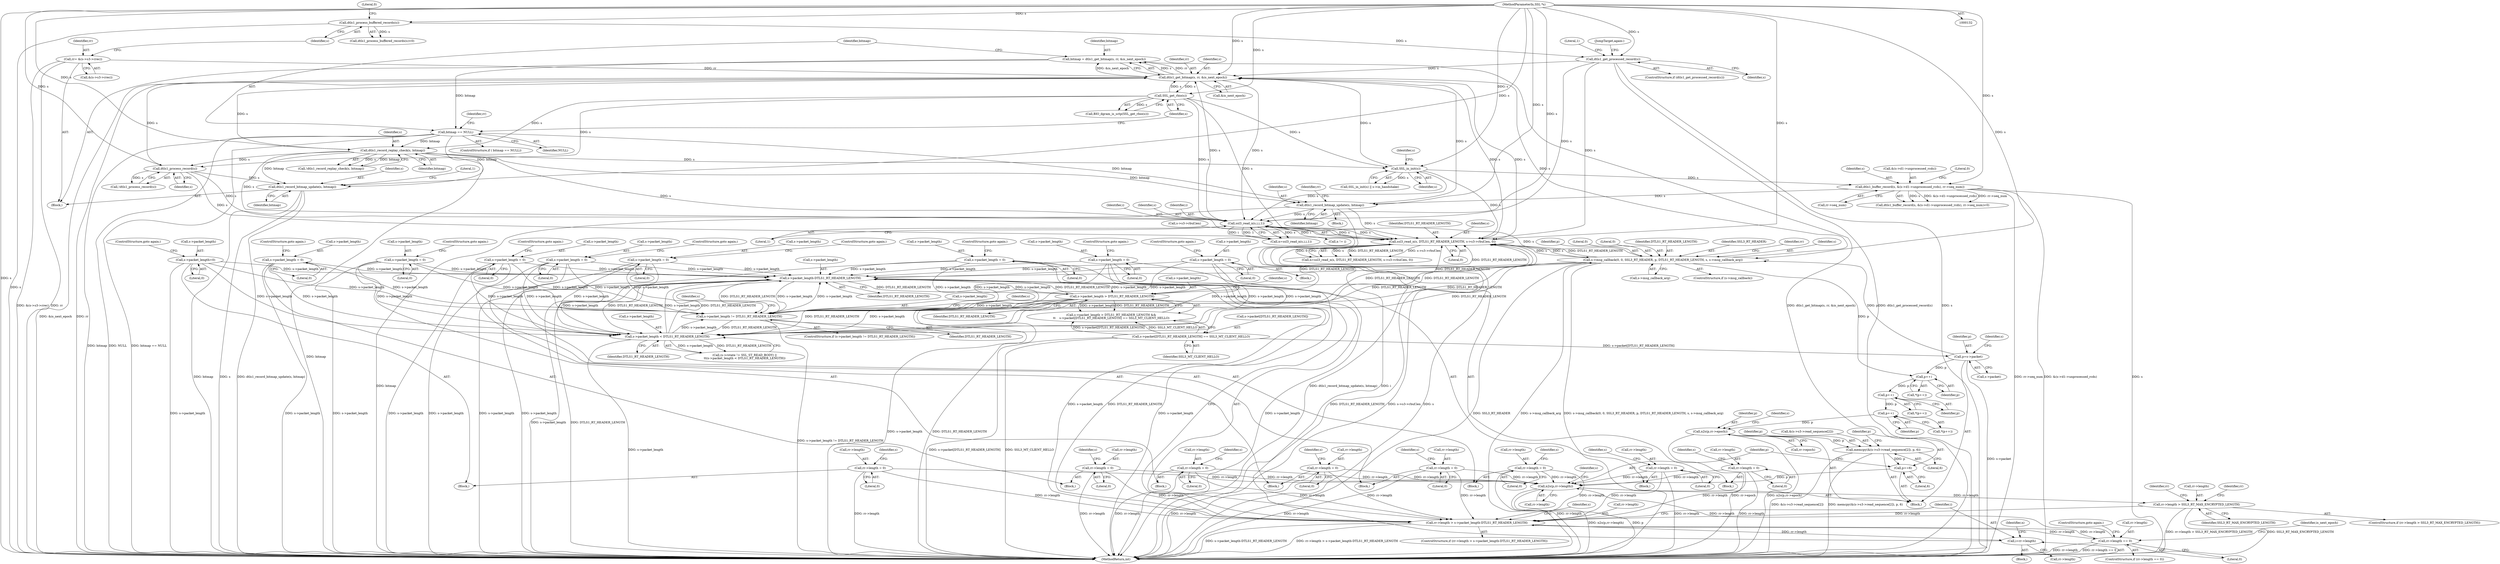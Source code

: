 digraph "0_openssl_103b171d8fc282ef435f8de9afbf7782e312961f_0@API" {
"1000539" [label="(Call,dtls1_record_bitmap_update(s, bitmap))"];
"1000525" [label="(Call,dtls1_process_record(s))"];
"1000420" [label="(Call,SSL_get_rbio(s))"];
"1000396" [label="(Call,dtls1_get_bitmap(s, rr, &is_next_epoch))"];
"1000368" [label="(Call,ssl3_read_n(s,i,i,1))"];
"1000184" [label="(Call,ssl3_read_n(s, DTLS1_RT_HEADER_LENGTH, s->s3->rbuf.len, 0))"];
"1000164" [label="(Call,dtls1_get_processed_record(s))"];
"1000157" [label="(Call,dtls1_process_buffered_records(s))"];
"1000133" [label="(MethodParameterIn,SSL *s)"];
"1000452" [label="(Call,dtls1_record_replay_check(s, bitmap))"];
"1000402" [label="(Call,bitmap == NULL)"];
"1000394" [label="(Call,bitmap = dtls1_get_bitmap(s, rr, &is_next_epoch))"];
"1000228" [label="(Call,s->msg_callback(0, 0, SSL3_RT_HEADER, p, DTLS1_RT_HEADER_LENGTH, s, s->msg_callback_arg))"];
"1000219" [label="(Call,p=s->packet)"];
"1000444" [label="(Call,s->packet[DTLS1_RT_HEADER_LENGTH] == SSL3_MT_CLIENT_HELLO)"];
"1000202" [label="(Call,s->packet_length != DTLS1_RT_HEADER_LENGTH)"];
"1000355" [label="(Call,s->packet_length-DTLS1_RT_HEADER_LENGTH)"];
"1000208" [label="(Call,s->packet_length = 0)"];
"1000383" [label="(Call,s->packet_length = 0)"];
"1000304" [label="(Call,s->packet_length = 0)"];
"1000517" [label="(Call,s->packet_length = 0)"];
"1000533" [label="(Call,s->packet_length = 0)"];
"1000461" [label="(Call,s->packet_length=0)"];
"1000176" [label="(Call,s->packet_length < DTLS1_RT_HEADER_LENGTH)"];
"1000326" [label="(Call,s->packet_length = 0)"];
"1000344" [label="(Call,s->packet_length = 0)"];
"1000411" [label="(Call,s->packet_length = 0)"];
"1000439" [label="(Call,s->packet_length > DTLS1_RT_HEADER_LENGTH)"];
"1000480" [label="(Call,SSL_in_init(s))"];
"1000509" [label="(Call,dtls1_record_bitmap_update(s, bitmap))"];
"1000494" [label="(Call,dtls1_buffer_record(s, &(s->d1->unprocessed_rcds), rr->seq_num))"];
"1000361" [label="(Call,i=rr->length)"];
"1000351" [label="(Call,rr->length > s->packet_length-DTLS1_RT_HEADER_LENGTH)"];
"1000333" [label="(Call,rr->length > SSL3_RT_MAX_ENCRYPTED_LENGTH)"];
"1000281" [label="(Call,n2s(p,rr->length))"];
"1000278" [label="(Call,p+=6)"];
"1000267" [label="(Call,memcpy(&(s->s3->read_sequence[2]), p, 6))"];
"1000262" [label="(Call,n2s(p,rr->epoch))"];
"1000253" [label="(Call,p++)"];
"1000248" [label="(Call,p++)"];
"1000243" [label="(Call,p++)"];
"1000456" [label="(Call,rr->length = 0)"];
"1000512" [label="(Call,rr->length = 0)"];
"1000406" [label="(Call,rr->length = 0)"];
"1000378" [label="(Call,rr->length = 0)"];
"1000468" [label="(Call,rr->length == 0)"];
"1000528" [label="(Call,rr->length = 0)"];
"1000299" [label="(Call,rr->length = 0)"];
"1000339" [label="(Call,rr->length = 0)"];
"1000321" [label="(Call,rr->length = 0)"];
"1000147" [label="(Call,rr= &(s->s3->rrec))"];
"1000219" [label="(Call,p=s->packet)"];
"1000263" [label="(Identifier,p)"];
"1000249" [label="(Identifier,p)"];
"1000163" [label="(ControlStructure,if (dtls1_get_processed_record(s)))"];
"1000156" [label="(Call,dtls1_process_buffered_records(s)<0)"];
"1000461" [label="(Call,s->packet_length=0)"];
"1000272" [label="(Identifier,s)"];
"1000371" [label="(Identifier,i)"];
"1000384" [label="(Call,s->packet_length)"];
"1000538" [label="(ControlStructure,goto again;)"];
"1000378" [label="(Call,rr->length = 0)"];
"1000320" [label="(Block,)"];
"1000303" [label="(Literal,0)"];
"1000213" [label="(ControlStructure,goto again;)"];
"1000280" [label="(Literal,6)"];
"1000176" [label="(Call,s->packet_length < DTLS1_RT_HEADER_LENGTH)"];
"1000360" [label="(Block,)"];
"1000232" [label="(Identifier,p)"];
"1000406" [label="(Call,rr->length = 0)"];
"1000394" [label="(Call,bitmap = dtls1_get_bitmap(s, rr, &is_next_epoch))"];
"1000229" [label="(Literal,0)"];
"1000165" [label="(Identifier,s)"];
"1000529" [label="(Call,rr->length)"];
"1000377" [label="(Block,)"];
"1000473" [label="(ControlStructure,goto again;)"];
"1000281" [label="(Call,n2s(p,rr->length))"];
"1000514" [label="(Identifier,rr)"];
"1000254" [label="(Identifier,p)"];
"1000407" [label="(Call,rr->length)"];
"1000439" [label="(Call,s->packet_length > DTLS1_RT_HEADER_LENGTH)"];
"1000134" [label="(Block,)"];
"1000304" [label="(Call,s->packet_length = 0)"];
"1000527" [label="(Block,)"];
"1000345" [label="(Call,s->packet_length)"];
"1000396" [label="(Call,dtls1_get_bitmap(s, rr, &is_next_epoch))"];
"1000440" [label="(Call,s->packet_length)"];
"1000398" [label="(Identifier,rr)"];
"1000230" [label="(Literal,0)"];
"1000391" [label="(Identifier,s)"];
"1000282" [label="(Identifier,p)"];
"1000419" [label="(Call,BIO_dgram_is_sctp(SSL_get_rbio(s)))"];
"1000410" [label="(Literal,0)"];
"1000366" [label="(Call,n=ssl3_read_n(s,i,i,1))"];
"1000278" [label="(Call,p+=6)"];
"1000469" [label="(Call,rr->length)"];
"1000344" [label="(Call,s->packet_length = 0)"];
"1000537" [label="(Literal,0)"];
"1000369" [label="(Identifier,s)"];
"1000349" [label="(ControlStructure,goto again;)"];
"1000186" [label="(Identifier,DTLS1_RT_HEADER_LENGTH)"];
"1000327" [label="(Call,s->packet_length)"];
"1000463" [label="(Identifier,s)"];
"1000147" [label="(Call,rr= &(s->s3->rrec))"];
"1000534" [label="(Call,s->packet_length)"];
"1000438" [label="(Call,s->packet_length > DTLS1_RT_HEADER_LENGTH &&\n\t\t    s->packet[DTLS1_RT_HEADER_LENGTH] == SSL3_MT_CLIENT_HELLO)"];
"1000212" [label="(Literal,0)"];
"1000356" [label="(Call,s->packet_length)"];
"1000512" [label="(Call,rr->length = 0)"];
"1000479" [label="(Call,SSL_in_init(s) || s->in_handshake)"];
"1000495" [label="(Identifier,s)"];
"1000540" [label="(Identifier,s)"];
"1000228" [label="(Call,s->msg_callback(0, 0, SSL3_RT_HEADER, p, DTLS1_RT_HEADER_LENGTH, s, s->msg_callback_arg))"];
"1000306" [label="(Identifier,s)"];
"1000361" [label="(Call,i=rr->length)"];
"1000493" [label="(Call,dtls1_buffer_record(s, &(s->d1->unprocessed_rcds), rr->seq_num)<0)"];
"1000522" [label="(ControlStructure,goto again;)"];
"1000185" [label="(Identifier,s)"];
"1000300" [label="(Call,rr->length)"];
"1000374" [label="(Call,n != i)"];
"1000454" [label="(Identifier,bitmap)"];
"1000518" [label="(Call,s->packet_length)"];
"1000382" [label="(Literal,0)"];
"1000340" [label="(Call,rr->length)"];
"1000243" [label="(Call,p++)"];
"1000528" [label="(Call,rr->length = 0)"];
"1000532" [label="(Literal,0)"];
"1000475" [label="(Identifier,is_next_epoch)"];
"1000177" [label="(Call,s->packet_length)"];
"1000277" [label="(Literal,6)"];
"1000328" [label="(Identifier,s)"];
"1000203" [label="(Call,s->packet_length)"];
"1000148" [label="(Identifier,rr)"];
"1000170" [label="(Call,(s->rstate != SSL_ST_READ_BODY) ||\n\t\t(s->packet_length < DTLS1_RT_HEADER_LENGTH))"];
"1000339" [label="(Call,rr->length = 0)"];
"1000541" [label="(Identifier,bitmap)"];
"1000309" [label="(ControlStructure,goto again;)"];
"1000535" [label="(Identifier,s)"];
"1000367" [label="(Identifier,n)"];
"1000456" [label="(Call,rr->length = 0)"];
"1000283" [label="(Call,rr->length)"];
"1000299" [label="(Call,rr->length = 0)"];
"1000167" [label="(Literal,1)"];
"1000468" [label="(Call,rr->length == 0)"];
"1000412" [label="(Call,s->packet_length)"];
"1000149" [label="(Call,&(s->s3->rrec))"];
"1000363" [label="(Call,rr->length)"];
"1000510" [label="(Identifier,s)"];
"1000350" [label="(ControlStructure,if (rr->length > s->packet_length-DTLS1_RT_HEADER_LENGTH))"];
"1000164" [label="(Call,dtls1_get_processed_record(s))"];
"1000184" [label="(Call,ssl3_read_n(s, DTLS1_RT_HEADER_LENGTH, s->s3->rbuf.len, 0))"];
"1000411" [label="(Call,s->packet_length = 0)"];
"1000385" [label="(Identifier,s)"];
"1000182" [label="(Call,n=ssl3_read_n(s, DTLS1_RT_HEADER_LENGTH, s->s3->rbuf.len, 0))"];
"1000359" [label="(Identifier,DTLS1_RT_HEADER_LENGTH)"];
"1000346" [label="(Identifier,s)"];
"1000233" [label="(Identifier,DTLS1_RT_HEADER_LENGTH)"];
"1000399" [label="(Call,&is_next_epoch)"];
"1000343" [label="(Literal,0)"];
"1000452" [label="(Call,dtls1_record_replay_check(s, bitmap))"];
"1000526" [label="(Identifier,s)"];
"1000362" [label="(Identifier,i)"];
"1000221" [label="(Call,s->packet)"];
"1000207" [label="(Block,)"];
"1000235" [label="(Call,s->msg_callback_arg)"];
"1000332" [label="(ControlStructure,if (rr->length > SSL3_RT_MAX_ENCRYPTED_LENGTH))"];
"1000244" [label="(Identifier,p)"];
"1000267" [label="(Call,memcpy(&(s->s3->read_sequence[2]), p, 6))"];
"1000421" [label="(Identifier,s)"];
"1000298" [label="(Block,)"];
"1000483" [label="(Identifier,s)"];
"1000333" [label="(Call,rr->length > SSL3_RT_MAX_ENCRYPTED_LENGTH)"];
"1000231" [label="(Identifier,SSL3_RT_HEADER)"];
"1000387" [label="(Literal,0)"];
"1000451" [label="(Call,!dtls1_record_replay_check(s, bitmap))"];
"1000240" [label="(Identifier,rr)"];
"1000268" [label="(Call,&(s->s3->read_sequence[2]))"];
"1000157" [label="(Call,dtls1_process_buffered_records(s))"];
"1000403" [label="(Identifier,bitmap)"];
"1000401" [label="(ControlStructure,if ( bitmap == NULL))"];
"1000224" [label="(ControlStructure,if (s->msg_callback))"];
"1000457" [label="(Call,rr->length)"];
"1000494" [label="(Call,dtls1_buffer_record(s, &(s->d1->unprocessed_rcds), rr->seq_num))"];
"1000370" [label="(Identifier,i)"];
"1000158" [label="(Identifier,s)"];
"1000352" [label="(Call,rr->length)"];
"1000187" [label="(Call,s->s3->rbuf.len)"];
"1000201" [label="(ControlStructure,if (s->packet_length != DTLS1_RT_HEADER_LENGTH))"];
"1000481" [label="(Identifier,s)"];
"1000413" [label="(Identifier,s)"];
"1000279" [label="(Identifier,p)"];
"1000496" [label="(Call,&(s->d1->unprocessed_rcds))"];
"1000395" [label="(Identifier,bitmap)"];
"1000247" [label="(Call,*(p++))"];
"1000209" [label="(Call,s->packet_length)"];
"1000450" [label="(Identifier,SSL3_MT_CLIENT_HELLO)"];
"1000168" [label="(JumpTarget,again:)"];
"1000480" [label="(Call,SSL_in_init(s))"];
"1000445" [label="(Call,s->packet[DTLS1_RT_HEADER_LENGTH])"];
"1000181" [label="(Block,)"];
"1000264" [label="(Call,rr->epoch)"];
"1000330" [label="(Literal,0)"];
"1000338" [label="(Block,)"];
"1000348" [label="(Literal,0)"];
"1000472" [label="(Literal,0)"];
"1000322" [label="(Call,rr->length)"];
"1000159" [label="(Literal,0)"];
"1000206" [label="(Identifier,DTLS1_RT_HEADER_LENGTH)"];
"1000443" [label="(Identifier,DTLS1_RT_HEADER_LENGTH)"];
"1000466" [label="(ControlStructure,goto again;)"];
"1000519" [label="(Identifier,s)"];
"1000467" [label="(ControlStructure,if (rr->length == 0))"];
"1000220" [label="(Identifier,p)"];
"1000325" [label="(Literal,0)"];
"1000453" [label="(Identifier,s)"];
"1000180" [label="(Identifier,DTLS1_RT_HEADER_LENGTH)"];
"1000253" [label="(Call,p++)"];
"1000513" [label="(Call,rr->length)"];
"1000509" [label="(Call,dtls1_record_bitmap_update(s, bitmap))"];
"1000351" [label="(Call,rr->length > s->packet_length-DTLS1_RT_HEADER_LENGTH)"];
"1000460" [label="(Literal,0)"];
"1000524" [label="(Call,!dtls1_process_record(s))"];
"1000234" [label="(Identifier,s)"];
"1000202" [label="(Call,s->packet_length != DTLS1_RT_HEADER_LENGTH)"];
"1000388" [label="(ControlStructure,goto again;)"];
"1000476" [label="(Block,)"];
"1000248" [label="(Call,p++)"];
"1000543" [label="(Literal,1)"];
"1000491" [label="(Block,)"];
"1000397" [label="(Identifier,s)"];
"1000539" [label="(Call,dtls1_record_bitmap_update(s, bitmap))"];
"1000326" [label="(Call,s->packet_length = 0)"];
"1000331" [label="(ControlStructure,goto again;)"];
"1000415" [label="(Literal,0)"];
"1000194" [label="(Literal,0)"];
"1000416" [label="(ControlStructure,goto again;)"];
"1000465" [label="(Literal,0)"];
"1000447" [label="(Identifier,s)"];
"1000517" [label="(Call,s->packet_length = 0)"];
"1000216" [label="(Identifier,s)"];
"1000402" [label="(Call,bitmap == NULL)"];
"1000334" [label="(Call,rr->length)"];
"1000444" [label="(Call,s->packet[DTLS1_RT_HEADER_LENGTH] == SSL3_MT_CLIENT_HELLO)"];
"1000525" [label="(Call,dtls1_process_record(s))"];
"1000516" [label="(Literal,0)"];
"1000383" [label="(Call,s->packet_length = 0)"];
"1000242" [label="(Call,*(p++))"];
"1000511" [label="(Identifier,bitmap)"];
"1000502" [label="(Call,rr->seq_num)"];
"1000262" [label="(Call,n2s(p,rr->epoch))"];
"1000210" [label="(Identifier,s)"];
"1000133" [label="(MethodParameterIn,SSL *s)"];
"1000372" [label="(Literal,1)"];
"1000305" [label="(Call,s->packet_length)"];
"1000289" [label="(Identifier,s)"];
"1000404" [label="(Identifier,NULL)"];
"1000533" [label="(Call,s->packet_length = 0)"];
"1000341" [label="(Identifier,rr)"];
"1000462" [label="(Call,s->packet_length)"];
"1000208" [label="(Call,s->packet_length = 0)"];
"1000544" [label="(MethodReturn,int)"];
"1000408" [label="(Identifier,rr)"];
"1000308" [label="(Literal,0)"];
"1000337" [label="(Identifier,SSL3_RT_MAX_ENCRYPTED_LENGTH)"];
"1000355" [label="(Call,s->packet_length-DTLS1_RT_HEADER_LENGTH)"];
"1000379" [label="(Call,rr->length)"];
"1000321" [label="(Call,rr->length = 0)"];
"1000505" [label="(Literal,0)"];
"1000252" [label="(Call,*(p++))"];
"1000353" [label="(Identifier,rr)"];
"1000276" [label="(Identifier,p)"];
"1000521" [label="(Literal,0)"];
"1000226" [label="(Identifier,s)"];
"1000420" [label="(Call,SSL_get_rbio(s))"];
"1000368" [label="(Call,ssl3_read_n(s,i,i,1))"];
"1000455" [label="(Block,)"];
"1000405" [label="(Block,)"];
"1000539" -> "1000134"  [label="AST: "];
"1000539" -> "1000541"  [label="CFG: "];
"1000540" -> "1000539"  [label="AST: "];
"1000541" -> "1000539"  [label="AST: "];
"1000543" -> "1000539"  [label="CFG: "];
"1000539" -> "1000544"  [label="DDG: s"];
"1000539" -> "1000544"  [label="DDG: dtls1_record_bitmap_update(s, bitmap)"];
"1000539" -> "1000544"  [label="DDG: bitmap"];
"1000525" -> "1000539"  [label="DDG: s"];
"1000133" -> "1000539"  [label="DDG: s"];
"1000402" -> "1000539"  [label="DDG: bitmap"];
"1000452" -> "1000539"  [label="DDG: bitmap"];
"1000525" -> "1000524"  [label="AST: "];
"1000525" -> "1000526"  [label="CFG: "];
"1000526" -> "1000525"  [label="AST: "];
"1000524" -> "1000525"  [label="CFG: "];
"1000525" -> "1000184"  [label="DDG: s"];
"1000525" -> "1000368"  [label="DDG: s"];
"1000525" -> "1000396"  [label="DDG: s"];
"1000525" -> "1000524"  [label="DDG: s"];
"1000420" -> "1000525"  [label="DDG: s"];
"1000452" -> "1000525"  [label="DDG: s"];
"1000133" -> "1000525"  [label="DDG: s"];
"1000420" -> "1000419"  [label="AST: "];
"1000420" -> "1000421"  [label="CFG: "];
"1000421" -> "1000420"  [label="AST: "];
"1000419" -> "1000420"  [label="CFG: "];
"1000420" -> "1000184"  [label="DDG: s"];
"1000420" -> "1000368"  [label="DDG: s"];
"1000420" -> "1000396"  [label="DDG: s"];
"1000420" -> "1000419"  [label="DDG: s"];
"1000396" -> "1000420"  [label="DDG: s"];
"1000133" -> "1000420"  [label="DDG: s"];
"1000420" -> "1000452"  [label="DDG: s"];
"1000420" -> "1000480"  [label="DDG: s"];
"1000396" -> "1000394"  [label="AST: "];
"1000396" -> "1000399"  [label="CFG: "];
"1000397" -> "1000396"  [label="AST: "];
"1000398" -> "1000396"  [label="AST: "];
"1000399" -> "1000396"  [label="AST: "];
"1000394" -> "1000396"  [label="CFG: "];
"1000396" -> "1000544"  [label="DDG: rr"];
"1000396" -> "1000544"  [label="DDG: &is_next_epoch"];
"1000396" -> "1000184"  [label="DDG: s"];
"1000396" -> "1000368"  [label="DDG: s"];
"1000396" -> "1000394"  [label="DDG: s"];
"1000396" -> "1000394"  [label="DDG: rr"];
"1000396" -> "1000394"  [label="DDG: &is_next_epoch"];
"1000368" -> "1000396"  [label="DDG: s"];
"1000184" -> "1000396"  [label="DDG: s"];
"1000164" -> "1000396"  [label="DDG: s"];
"1000452" -> "1000396"  [label="DDG: s"];
"1000228" -> "1000396"  [label="DDG: s"];
"1000480" -> "1000396"  [label="DDG: s"];
"1000509" -> "1000396"  [label="DDG: s"];
"1000133" -> "1000396"  [label="DDG: s"];
"1000147" -> "1000396"  [label="DDG: rr"];
"1000368" -> "1000366"  [label="AST: "];
"1000368" -> "1000372"  [label="CFG: "];
"1000369" -> "1000368"  [label="AST: "];
"1000370" -> "1000368"  [label="AST: "];
"1000371" -> "1000368"  [label="AST: "];
"1000372" -> "1000368"  [label="AST: "];
"1000366" -> "1000368"  [label="CFG: "];
"1000368" -> "1000184"  [label="DDG: s"];
"1000368" -> "1000366"  [label="DDG: s"];
"1000368" -> "1000366"  [label="DDG: i"];
"1000368" -> "1000366"  [label="DDG: 1"];
"1000184" -> "1000368"  [label="DDG: s"];
"1000164" -> "1000368"  [label="DDG: s"];
"1000452" -> "1000368"  [label="DDG: s"];
"1000228" -> "1000368"  [label="DDG: s"];
"1000480" -> "1000368"  [label="DDG: s"];
"1000509" -> "1000368"  [label="DDG: s"];
"1000133" -> "1000368"  [label="DDG: s"];
"1000361" -> "1000368"  [label="DDG: i"];
"1000368" -> "1000374"  [label="DDG: i"];
"1000184" -> "1000182"  [label="AST: "];
"1000184" -> "1000194"  [label="CFG: "];
"1000185" -> "1000184"  [label="AST: "];
"1000186" -> "1000184"  [label="AST: "];
"1000187" -> "1000184"  [label="AST: "];
"1000194" -> "1000184"  [label="AST: "];
"1000182" -> "1000184"  [label="CFG: "];
"1000184" -> "1000544"  [label="DDG: DTLS1_RT_HEADER_LENGTH"];
"1000184" -> "1000544"  [label="DDG: s->s3->rbuf.len"];
"1000184" -> "1000544"  [label="DDG: s"];
"1000184" -> "1000182"  [label="DDG: s"];
"1000184" -> "1000182"  [label="DDG: DTLS1_RT_HEADER_LENGTH"];
"1000184" -> "1000182"  [label="DDG: s->s3->rbuf.len"];
"1000184" -> "1000182"  [label="DDG: 0"];
"1000164" -> "1000184"  [label="DDG: s"];
"1000452" -> "1000184"  [label="DDG: s"];
"1000228" -> "1000184"  [label="DDG: s"];
"1000228" -> "1000184"  [label="DDG: DTLS1_RT_HEADER_LENGTH"];
"1000480" -> "1000184"  [label="DDG: s"];
"1000509" -> "1000184"  [label="DDG: s"];
"1000133" -> "1000184"  [label="DDG: s"];
"1000202" -> "1000184"  [label="DDG: DTLS1_RT_HEADER_LENGTH"];
"1000176" -> "1000184"  [label="DDG: DTLS1_RT_HEADER_LENGTH"];
"1000355" -> "1000184"  [label="DDG: DTLS1_RT_HEADER_LENGTH"];
"1000439" -> "1000184"  [label="DDG: DTLS1_RT_HEADER_LENGTH"];
"1000184" -> "1000202"  [label="DDG: DTLS1_RT_HEADER_LENGTH"];
"1000184" -> "1000228"  [label="DDG: s"];
"1000164" -> "1000163"  [label="AST: "];
"1000164" -> "1000165"  [label="CFG: "];
"1000165" -> "1000164"  [label="AST: "];
"1000167" -> "1000164"  [label="CFG: "];
"1000168" -> "1000164"  [label="CFG: "];
"1000164" -> "1000544"  [label="DDG: dtls1_get_processed_record(s)"];
"1000164" -> "1000544"  [label="DDG: s"];
"1000157" -> "1000164"  [label="DDG: s"];
"1000133" -> "1000164"  [label="DDG: s"];
"1000157" -> "1000156"  [label="AST: "];
"1000157" -> "1000158"  [label="CFG: "];
"1000158" -> "1000157"  [label="AST: "];
"1000159" -> "1000157"  [label="CFG: "];
"1000157" -> "1000544"  [label="DDG: s"];
"1000157" -> "1000156"  [label="DDG: s"];
"1000133" -> "1000157"  [label="DDG: s"];
"1000133" -> "1000132"  [label="AST: "];
"1000133" -> "1000544"  [label="DDG: s"];
"1000133" -> "1000228"  [label="DDG: s"];
"1000133" -> "1000452"  [label="DDG: s"];
"1000133" -> "1000480"  [label="DDG: s"];
"1000133" -> "1000494"  [label="DDG: s"];
"1000133" -> "1000509"  [label="DDG: s"];
"1000452" -> "1000451"  [label="AST: "];
"1000452" -> "1000454"  [label="CFG: "];
"1000453" -> "1000452"  [label="AST: "];
"1000454" -> "1000452"  [label="AST: "];
"1000451" -> "1000452"  [label="CFG: "];
"1000452" -> "1000544"  [label="DDG: bitmap"];
"1000452" -> "1000451"  [label="DDG: s"];
"1000452" -> "1000451"  [label="DDG: bitmap"];
"1000402" -> "1000452"  [label="DDG: bitmap"];
"1000452" -> "1000480"  [label="DDG: s"];
"1000452" -> "1000509"  [label="DDG: bitmap"];
"1000402" -> "1000401"  [label="AST: "];
"1000402" -> "1000404"  [label="CFG: "];
"1000403" -> "1000402"  [label="AST: "];
"1000404" -> "1000402"  [label="AST: "];
"1000408" -> "1000402"  [label="CFG: "];
"1000421" -> "1000402"  [label="CFG: "];
"1000402" -> "1000544"  [label="DDG: NULL"];
"1000402" -> "1000544"  [label="DDG: bitmap == NULL"];
"1000402" -> "1000544"  [label="DDG: bitmap"];
"1000394" -> "1000402"  [label="DDG: bitmap"];
"1000402" -> "1000509"  [label="DDG: bitmap"];
"1000394" -> "1000134"  [label="AST: "];
"1000395" -> "1000394"  [label="AST: "];
"1000403" -> "1000394"  [label="CFG: "];
"1000394" -> "1000544"  [label="DDG: dtls1_get_bitmap(s, rr, &is_next_epoch)"];
"1000228" -> "1000224"  [label="AST: "];
"1000228" -> "1000235"  [label="CFG: "];
"1000229" -> "1000228"  [label="AST: "];
"1000230" -> "1000228"  [label="AST: "];
"1000231" -> "1000228"  [label="AST: "];
"1000232" -> "1000228"  [label="AST: "];
"1000233" -> "1000228"  [label="AST: "];
"1000234" -> "1000228"  [label="AST: "];
"1000235" -> "1000228"  [label="AST: "];
"1000240" -> "1000228"  [label="CFG: "];
"1000228" -> "1000544"  [label="DDG: s->msg_callback_arg"];
"1000228" -> "1000544"  [label="DDG: s->msg_callback(0, 0, SSL3_RT_HEADER, p, DTLS1_RT_HEADER_LENGTH, s, s->msg_callback_arg)"];
"1000228" -> "1000544"  [label="DDG: SSL3_RT_HEADER"];
"1000228" -> "1000176"  [label="DDG: DTLS1_RT_HEADER_LENGTH"];
"1000219" -> "1000228"  [label="DDG: p"];
"1000202" -> "1000228"  [label="DDG: DTLS1_RT_HEADER_LENGTH"];
"1000228" -> "1000243"  [label="DDG: p"];
"1000228" -> "1000355"  [label="DDG: DTLS1_RT_HEADER_LENGTH"];
"1000219" -> "1000181"  [label="AST: "];
"1000219" -> "1000221"  [label="CFG: "];
"1000220" -> "1000219"  [label="AST: "];
"1000221" -> "1000219"  [label="AST: "];
"1000226" -> "1000219"  [label="CFG: "];
"1000219" -> "1000544"  [label="DDG: s->packet"];
"1000444" -> "1000219"  [label="DDG: s->packet[DTLS1_RT_HEADER_LENGTH]"];
"1000219" -> "1000243"  [label="DDG: p"];
"1000444" -> "1000438"  [label="AST: "];
"1000444" -> "1000450"  [label="CFG: "];
"1000445" -> "1000444"  [label="AST: "];
"1000450" -> "1000444"  [label="AST: "];
"1000438" -> "1000444"  [label="CFG: "];
"1000444" -> "1000544"  [label="DDG: SSL3_MT_CLIENT_HELLO"];
"1000444" -> "1000544"  [label="DDG: s->packet[DTLS1_RT_HEADER_LENGTH]"];
"1000444" -> "1000438"  [label="DDG: s->packet[DTLS1_RT_HEADER_LENGTH]"];
"1000444" -> "1000438"  [label="DDG: SSL3_MT_CLIENT_HELLO"];
"1000202" -> "1000201"  [label="AST: "];
"1000202" -> "1000206"  [label="CFG: "];
"1000203" -> "1000202"  [label="AST: "];
"1000206" -> "1000202"  [label="AST: "];
"1000210" -> "1000202"  [label="CFG: "];
"1000216" -> "1000202"  [label="CFG: "];
"1000202" -> "1000544"  [label="DDG: s->packet_length != DTLS1_RT_HEADER_LENGTH"];
"1000202" -> "1000176"  [label="DDG: DTLS1_RT_HEADER_LENGTH"];
"1000355" -> "1000202"  [label="DDG: s->packet_length"];
"1000208" -> "1000202"  [label="DDG: s->packet_length"];
"1000383" -> "1000202"  [label="DDG: s->packet_length"];
"1000304" -> "1000202"  [label="DDG: s->packet_length"];
"1000517" -> "1000202"  [label="DDG: s->packet_length"];
"1000533" -> "1000202"  [label="DDG: s->packet_length"];
"1000461" -> "1000202"  [label="DDG: s->packet_length"];
"1000176" -> "1000202"  [label="DDG: s->packet_length"];
"1000326" -> "1000202"  [label="DDG: s->packet_length"];
"1000344" -> "1000202"  [label="DDG: s->packet_length"];
"1000411" -> "1000202"  [label="DDG: s->packet_length"];
"1000439" -> "1000202"  [label="DDG: s->packet_length"];
"1000202" -> "1000355"  [label="DDG: s->packet_length"];
"1000202" -> "1000355"  [label="DDG: DTLS1_RT_HEADER_LENGTH"];
"1000355" -> "1000351"  [label="AST: "];
"1000355" -> "1000359"  [label="CFG: "];
"1000356" -> "1000355"  [label="AST: "];
"1000359" -> "1000355"  [label="AST: "];
"1000351" -> "1000355"  [label="CFG: "];
"1000355" -> "1000544"  [label="DDG: s->packet_length"];
"1000355" -> "1000544"  [label="DDG: DTLS1_RT_HEADER_LENGTH"];
"1000355" -> "1000176"  [label="DDG: s->packet_length"];
"1000355" -> "1000176"  [label="DDG: DTLS1_RT_HEADER_LENGTH"];
"1000355" -> "1000351"  [label="DDG: s->packet_length"];
"1000355" -> "1000351"  [label="DDG: DTLS1_RT_HEADER_LENGTH"];
"1000208" -> "1000355"  [label="DDG: s->packet_length"];
"1000383" -> "1000355"  [label="DDG: s->packet_length"];
"1000304" -> "1000355"  [label="DDG: s->packet_length"];
"1000517" -> "1000355"  [label="DDG: s->packet_length"];
"1000533" -> "1000355"  [label="DDG: s->packet_length"];
"1000461" -> "1000355"  [label="DDG: s->packet_length"];
"1000176" -> "1000355"  [label="DDG: s->packet_length"];
"1000176" -> "1000355"  [label="DDG: DTLS1_RT_HEADER_LENGTH"];
"1000326" -> "1000355"  [label="DDG: s->packet_length"];
"1000344" -> "1000355"  [label="DDG: s->packet_length"];
"1000411" -> "1000355"  [label="DDG: s->packet_length"];
"1000439" -> "1000355"  [label="DDG: s->packet_length"];
"1000439" -> "1000355"  [label="DDG: DTLS1_RT_HEADER_LENGTH"];
"1000355" -> "1000439"  [label="DDG: s->packet_length"];
"1000355" -> "1000439"  [label="DDG: DTLS1_RT_HEADER_LENGTH"];
"1000208" -> "1000207"  [label="AST: "];
"1000208" -> "1000212"  [label="CFG: "];
"1000209" -> "1000208"  [label="AST: "];
"1000212" -> "1000208"  [label="AST: "];
"1000213" -> "1000208"  [label="CFG: "];
"1000208" -> "1000544"  [label="DDG: s->packet_length"];
"1000208" -> "1000176"  [label="DDG: s->packet_length"];
"1000383" -> "1000377"  [label="AST: "];
"1000383" -> "1000387"  [label="CFG: "];
"1000384" -> "1000383"  [label="AST: "];
"1000387" -> "1000383"  [label="AST: "];
"1000388" -> "1000383"  [label="CFG: "];
"1000383" -> "1000544"  [label="DDG: s->packet_length"];
"1000383" -> "1000176"  [label="DDG: s->packet_length"];
"1000304" -> "1000298"  [label="AST: "];
"1000304" -> "1000308"  [label="CFG: "];
"1000305" -> "1000304"  [label="AST: "];
"1000308" -> "1000304"  [label="AST: "];
"1000309" -> "1000304"  [label="CFG: "];
"1000304" -> "1000544"  [label="DDG: s->packet_length"];
"1000304" -> "1000176"  [label="DDG: s->packet_length"];
"1000517" -> "1000476"  [label="AST: "];
"1000517" -> "1000521"  [label="CFG: "];
"1000518" -> "1000517"  [label="AST: "];
"1000521" -> "1000517"  [label="AST: "];
"1000522" -> "1000517"  [label="CFG: "];
"1000517" -> "1000544"  [label="DDG: s->packet_length"];
"1000517" -> "1000176"  [label="DDG: s->packet_length"];
"1000533" -> "1000527"  [label="AST: "];
"1000533" -> "1000537"  [label="CFG: "];
"1000534" -> "1000533"  [label="AST: "];
"1000537" -> "1000533"  [label="AST: "];
"1000538" -> "1000533"  [label="CFG: "];
"1000533" -> "1000544"  [label="DDG: s->packet_length"];
"1000533" -> "1000176"  [label="DDG: s->packet_length"];
"1000461" -> "1000455"  [label="AST: "];
"1000461" -> "1000465"  [label="CFG: "];
"1000462" -> "1000461"  [label="AST: "];
"1000465" -> "1000461"  [label="AST: "];
"1000466" -> "1000461"  [label="CFG: "];
"1000461" -> "1000544"  [label="DDG: s->packet_length"];
"1000461" -> "1000176"  [label="DDG: s->packet_length"];
"1000176" -> "1000170"  [label="AST: "];
"1000176" -> "1000180"  [label="CFG: "];
"1000177" -> "1000176"  [label="AST: "];
"1000180" -> "1000176"  [label="AST: "];
"1000170" -> "1000176"  [label="CFG: "];
"1000176" -> "1000544"  [label="DDG: s->packet_length"];
"1000176" -> "1000170"  [label="DDG: s->packet_length"];
"1000176" -> "1000170"  [label="DDG: DTLS1_RT_HEADER_LENGTH"];
"1000326" -> "1000176"  [label="DDG: s->packet_length"];
"1000344" -> "1000176"  [label="DDG: s->packet_length"];
"1000411" -> "1000176"  [label="DDG: s->packet_length"];
"1000439" -> "1000176"  [label="DDG: s->packet_length"];
"1000439" -> "1000176"  [label="DDG: DTLS1_RT_HEADER_LENGTH"];
"1000326" -> "1000320"  [label="AST: "];
"1000326" -> "1000330"  [label="CFG: "];
"1000327" -> "1000326"  [label="AST: "];
"1000330" -> "1000326"  [label="AST: "];
"1000331" -> "1000326"  [label="CFG: "];
"1000326" -> "1000544"  [label="DDG: s->packet_length"];
"1000344" -> "1000338"  [label="AST: "];
"1000344" -> "1000348"  [label="CFG: "];
"1000345" -> "1000344"  [label="AST: "];
"1000348" -> "1000344"  [label="AST: "];
"1000349" -> "1000344"  [label="CFG: "];
"1000344" -> "1000544"  [label="DDG: s->packet_length"];
"1000411" -> "1000405"  [label="AST: "];
"1000411" -> "1000415"  [label="CFG: "];
"1000412" -> "1000411"  [label="AST: "];
"1000415" -> "1000411"  [label="AST: "];
"1000416" -> "1000411"  [label="CFG: "];
"1000411" -> "1000544"  [label="DDG: s->packet_length"];
"1000439" -> "1000438"  [label="AST: "];
"1000439" -> "1000443"  [label="CFG: "];
"1000440" -> "1000439"  [label="AST: "];
"1000443" -> "1000439"  [label="AST: "];
"1000447" -> "1000439"  [label="CFG: "];
"1000438" -> "1000439"  [label="CFG: "];
"1000439" -> "1000544"  [label="DDG: DTLS1_RT_HEADER_LENGTH"];
"1000439" -> "1000544"  [label="DDG: s->packet_length"];
"1000439" -> "1000438"  [label="DDG: s->packet_length"];
"1000439" -> "1000438"  [label="DDG: DTLS1_RT_HEADER_LENGTH"];
"1000480" -> "1000479"  [label="AST: "];
"1000480" -> "1000481"  [label="CFG: "];
"1000481" -> "1000480"  [label="AST: "];
"1000483" -> "1000480"  [label="CFG: "];
"1000479" -> "1000480"  [label="CFG: "];
"1000480" -> "1000479"  [label="DDG: s"];
"1000480" -> "1000494"  [label="DDG: s"];
"1000509" -> "1000491"  [label="AST: "];
"1000509" -> "1000511"  [label="CFG: "];
"1000510" -> "1000509"  [label="AST: "];
"1000511" -> "1000509"  [label="AST: "];
"1000514" -> "1000509"  [label="CFG: "];
"1000509" -> "1000544"  [label="DDG: dtls1_record_bitmap_update(s, bitmap)"];
"1000509" -> "1000544"  [label="DDG: bitmap"];
"1000494" -> "1000509"  [label="DDG: s"];
"1000494" -> "1000493"  [label="AST: "];
"1000494" -> "1000502"  [label="CFG: "];
"1000495" -> "1000494"  [label="AST: "];
"1000496" -> "1000494"  [label="AST: "];
"1000502" -> "1000494"  [label="AST: "];
"1000505" -> "1000494"  [label="CFG: "];
"1000494" -> "1000544"  [label="DDG: &(s->d1->unprocessed_rcds)"];
"1000494" -> "1000544"  [label="DDG: s"];
"1000494" -> "1000544"  [label="DDG: rr->seq_num"];
"1000494" -> "1000493"  [label="DDG: s"];
"1000494" -> "1000493"  [label="DDG: &(s->d1->unprocessed_rcds)"];
"1000494" -> "1000493"  [label="DDG: rr->seq_num"];
"1000361" -> "1000360"  [label="AST: "];
"1000361" -> "1000363"  [label="CFG: "];
"1000362" -> "1000361"  [label="AST: "];
"1000363" -> "1000361"  [label="AST: "];
"1000367" -> "1000361"  [label="CFG: "];
"1000351" -> "1000361"  [label="DDG: rr->length"];
"1000351" -> "1000350"  [label="AST: "];
"1000352" -> "1000351"  [label="AST: "];
"1000362" -> "1000351"  [label="CFG: "];
"1000391" -> "1000351"  [label="CFG: "];
"1000351" -> "1000544"  [label="DDG: rr->length > s->packet_length-DTLS1_RT_HEADER_LENGTH"];
"1000351" -> "1000544"  [label="DDG: s->packet_length-DTLS1_RT_HEADER_LENGTH"];
"1000333" -> "1000351"  [label="DDG: rr->length"];
"1000456" -> "1000351"  [label="DDG: rr->length"];
"1000512" -> "1000351"  [label="DDG: rr->length"];
"1000406" -> "1000351"  [label="DDG: rr->length"];
"1000378" -> "1000351"  [label="DDG: rr->length"];
"1000468" -> "1000351"  [label="DDG: rr->length"];
"1000528" -> "1000351"  [label="DDG: rr->length"];
"1000299" -> "1000351"  [label="DDG: rr->length"];
"1000339" -> "1000351"  [label="DDG: rr->length"];
"1000321" -> "1000351"  [label="DDG: rr->length"];
"1000351" -> "1000468"  [label="DDG: rr->length"];
"1000333" -> "1000332"  [label="AST: "];
"1000333" -> "1000337"  [label="CFG: "];
"1000334" -> "1000333"  [label="AST: "];
"1000337" -> "1000333"  [label="AST: "];
"1000341" -> "1000333"  [label="CFG: "];
"1000353" -> "1000333"  [label="CFG: "];
"1000333" -> "1000544"  [label="DDG: rr->length > SSL3_RT_MAX_ENCRYPTED_LENGTH"];
"1000333" -> "1000544"  [label="DDG: SSL3_RT_MAX_ENCRYPTED_LENGTH"];
"1000281" -> "1000333"  [label="DDG: rr->length"];
"1000281" -> "1000181"  [label="AST: "];
"1000281" -> "1000283"  [label="CFG: "];
"1000282" -> "1000281"  [label="AST: "];
"1000283" -> "1000281"  [label="AST: "];
"1000289" -> "1000281"  [label="CFG: "];
"1000281" -> "1000544"  [label="DDG: p"];
"1000281" -> "1000544"  [label="DDG: n2s(p,rr->length)"];
"1000278" -> "1000281"  [label="DDG: p"];
"1000456" -> "1000281"  [label="DDG: rr->length"];
"1000512" -> "1000281"  [label="DDG: rr->length"];
"1000406" -> "1000281"  [label="DDG: rr->length"];
"1000378" -> "1000281"  [label="DDG: rr->length"];
"1000468" -> "1000281"  [label="DDG: rr->length"];
"1000528" -> "1000281"  [label="DDG: rr->length"];
"1000299" -> "1000281"  [label="DDG: rr->length"];
"1000339" -> "1000281"  [label="DDG: rr->length"];
"1000321" -> "1000281"  [label="DDG: rr->length"];
"1000278" -> "1000181"  [label="AST: "];
"1000278" -> "1000280"  [label="CFG: "];
"1000279" -> "1000278"  [label="AST: "];
"1000280" -> "1000278"  [label="AST: "];
"1000282" -> "1000278"  [label="CFG: "];
"1000267" -> "1000278"  [label="DDG: p"];
"1000267" -> "1000181"  [label="AST: "];
"1000267" -> "1000277"  [label="CFG: "];
"1000268" -> "1000267"  [label="AST: "];
"1000276" -> "1000267"  [label="AST: "];
"1000277" -> "1000267"  [label="AST: "];
"1000279" -> "1000267"  [label="CFG: "];
"1000267" -> "1000544"  [label="DDG: &(s->s3->read_sequence[2])"];
"1000267" -> "1000544"  [label="DDG: memcpy(&(s->s3->read_sequence[2]), p, 6)"];
"1000262" -> "1000267"  [label="DDG: p"];
"1000262" -> "1000181"  [label="AST: "];
"1000262" -> "1000264"  [label="CFG: "];
"1000263" -> "1000262"  [label="AST: "];
"1000264" -> "1000262"  [label="AST: "];
"1000272" -> "1000262"  [label="CFG: "];
"1000262" -> "1000544"  [label="DDG: rr->epoch"];
"1000262" -> "1000544"  [label="DDG: n2s(p,rr->epoch)"];
"1000253" -> "1000262"  [label="DDG: p"];
"1000253" -> "1000252"  [label="AST: "];
"1000253" -> "1000254"  [label="CFG: "];
"1000254" -> "1000253"  [label="AST: "];
"1000252" -> "1000253"  [label="CFG: "];
"1000248" -> "1000253"  [label="DDG: p"];
"1000248" -> "1000247"  [label="AST: "];
"1000248" -> "1000249"  [label="CFG: "];
"1000249" -> "1000248"  [label="AST: "];
"1000247" -> "1000248"  [label="CFG: "];
"1000243" -> "1000248"  [label="DDG: p"];
"1000243" -> "1000242"  [label="AST: "];
"1000243" -> "1000244"  [label="CFG: "];
"1000244" -> "1000243"  [label="AST: "];
"1000242" -> "1000243"  [label="CFG: "];
"1000456" -> "1000455"  [label="AST: "];
"1000456" -> "1000460"  [label="CFG: "];
"1000457" -> "1000456"  [label="AST: "];
"1000460" -> "1000456"  [label="AST: "];
"1000463" -> "1000456"  [label="CFG: "];
"1000456" -> "1000544"  [label="DDG: rr->length"];
"1000512" -> "1000476"  [label="AST: "];
"1000512" -> "1000516"  [label="CFG: "];
"1000513" -> "1000512"  [label="AST: "];
"1000516" -> "1000512"  [label="AST: "];
"1000519" -> "1000512"  [label="CFG: "];
"1000512" -> "1000544"  [label="DDG: rr->length"];
"1000406" -> "1000405"  [label="AST: "];
"1000406" -> "1000410"  [label="CFG: "];
"1000407" -> "1000406"  [label="AST: "];
"1000410" -> "1000406"  [label="AST: "];
"1000413" -> "1000406"  [label="CFG: "];
"1000406" -> "1000544"  [label="DDG: rr->length"];
"1000378" -> "1000377"  [label="AST: "];
"1000378" -> "1000382"  [label="CFG: "];
"1000379" -> "1000378"  [label="AST: "];
"1000382" -> "1000378"  [label="AST: "];
"1000385" -> "1000378"  [label="CFG: "];
"1000378" -> "1000544"  [label="DDG: rr->length"];
"1000468" -> "1000467"  [label="AST: "];
"1000468" -> "1000472"  [label="CFG: "];
"1000469" -> "1000468"  [label="AST: "];
"1000472" -> "1000468"  [label="AST: "];
"1000473" -> "1000468"  [label="CFG: "];
"1000475" -> "1000468"  [label="CFG: "];
"1000468" -> "1000544"  [label="DDG: rr->length == 0"];
"1000468" -> "1000544"  [label="DDG: rr->length"];
"1000528" -> "1000527"  [label="AST: "];
"1000528" -> "1000532"  [label="CFG: "];
"1000529" -> "1000528"  [label="AST: "];
"1000532" -> "1000528"  [label="AST: "];
"1000535" -> "1000528"  [label="CFG: "];
"1000528" -> "1000544"  [label="DDG: rr->length"];
"1000299" -> "1000298"  [label="AST: "];
"1000299" -> "1000303"  [label="CFG: "];
"1000300" -> "1000299"  [label="AST: "];
"1000303" -> "1000299"  [label="AST: "];
"1000306" -> "1000299"  [label="CFG: "];
"1000299" -> "1000544"  [label="DDG: rr->length"];
"1000339" -> "1000338"  [label="AST: "];
"1000339" -> "1000343"  [label="CFG: "];
"1000340" -> "1000339"  [label="AST: "];
"1000343" -> "1000339"  [label="AST: "];
"1000346" -> "1000339"  [label="CFG: "];
"1000339" -> "1000544"  [label="DDG: rr->length"];
"1000321" -> "1000320"  [label="AST: "];
"1000321" -> "1000325"  [label="CFG: "];
"1000322" -> "1000321"  [label="AST: "];
"1000325" -> "1000321"  [label="AST: "];
"1000328" -> "1000321"  [label="CFG: "];
"1000321" -> "1000544"  [label="DDG: rr->length"];
"1000147" -> "1000134"  [label="AST: "];
"1000147" -> "1000149"  [label="CFG: "];
"1000148" -> "1000147"  [label="AST: "];
"1000149" -> "1000147"  [label="AST: "];
"1000158" -> "1000147"  [label="CFG: "];
"1000147" -> "1000544"  [label="DDG: &(s->s3->rrec)"];
"1000147" -> "1000544"  [label="DDG: rr"];
}
